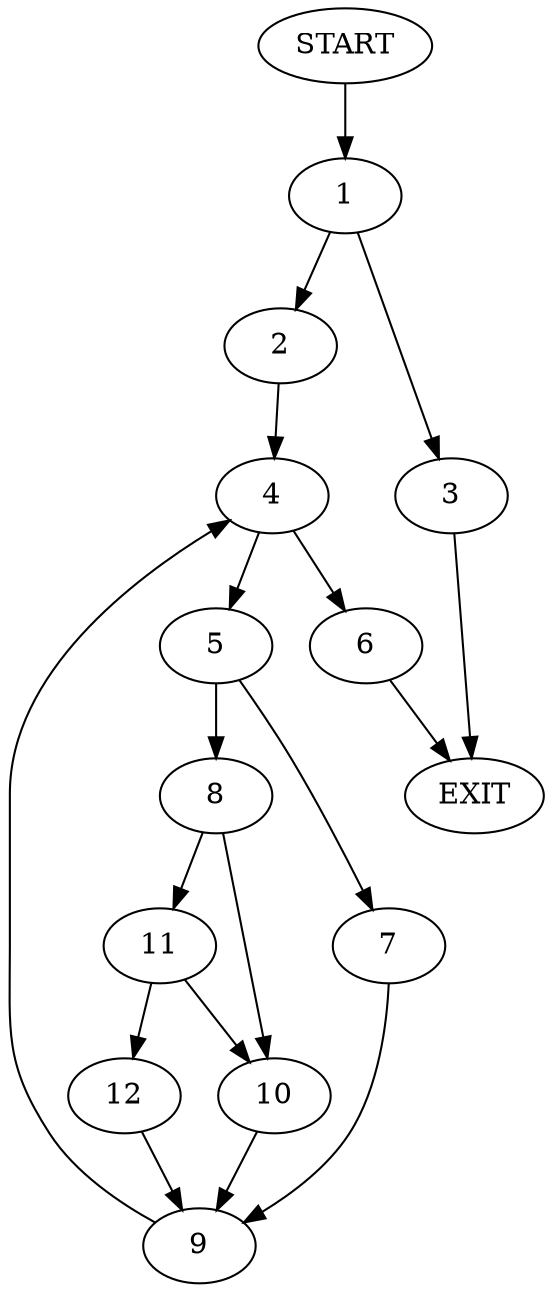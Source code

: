 digraph {
0 [label="START"]
13 [label="EXIT"]
0 -> 1
1 -> 2
1 -> 3
2 -> 4
3 -> 13
4 -> 5
4 -> 6
5 -> 7
5 -> 8
6 -> 13
7 -> 9
8 -> 10
8 -> 11
9 -> 4
11 -> 10
11 -> 12
10 -> 9
12 -> 9
}
